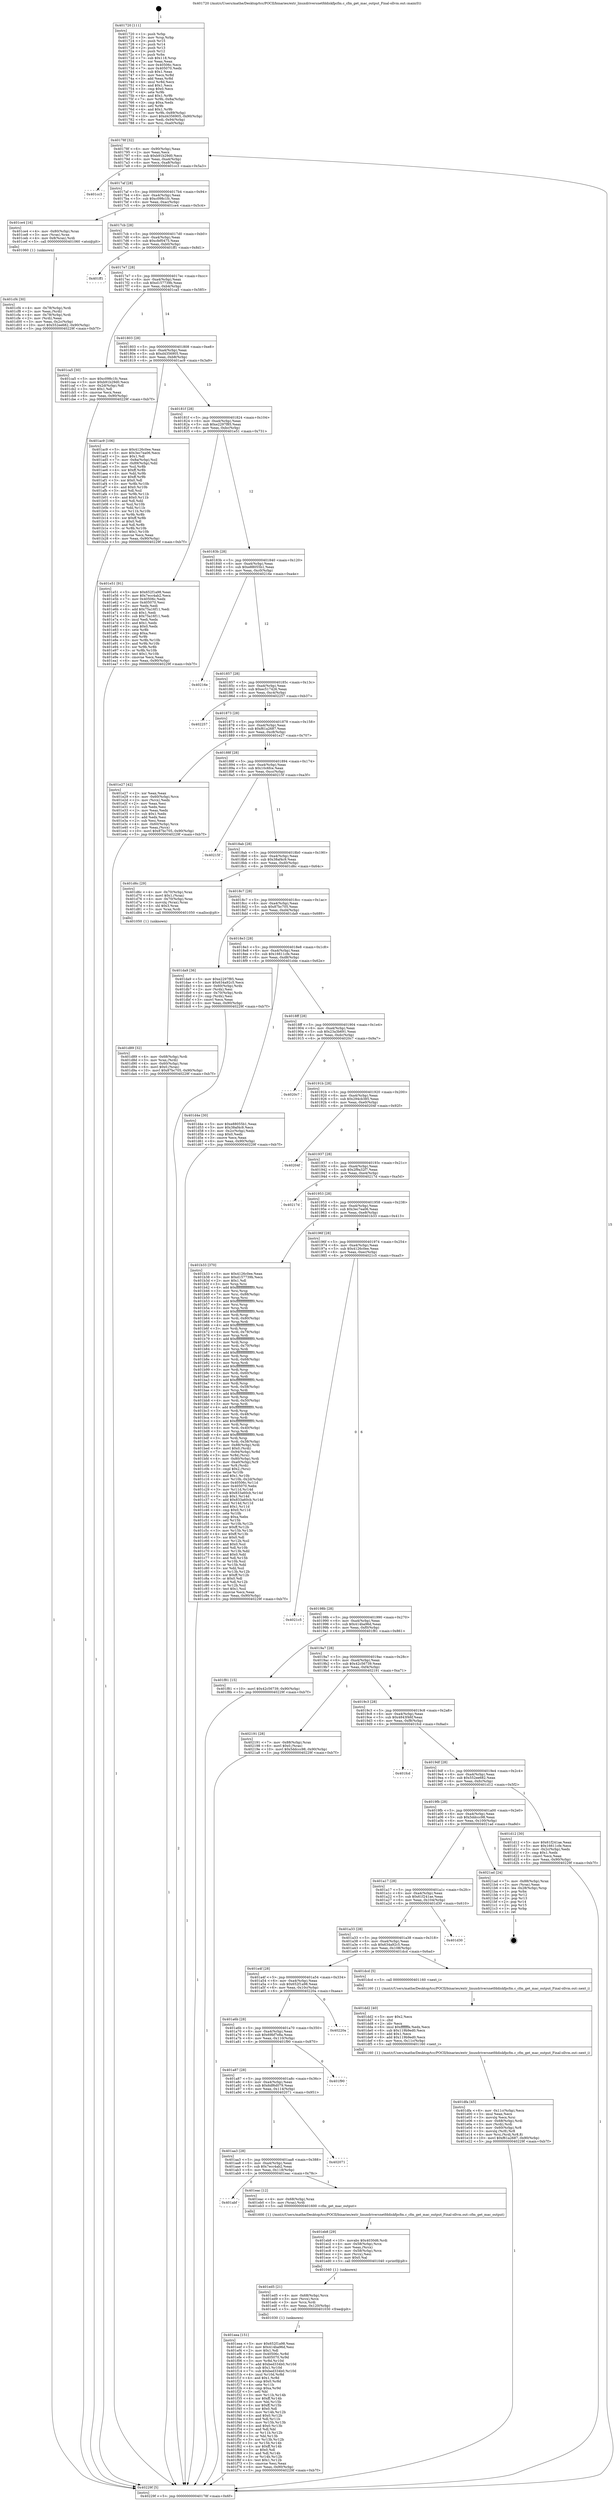 digraph "0x401720" {
  label = "0x401720 (/mnt/c/Users/mathe/Desktop/tcc/POCII/binaries/extr_linuxdriversnetfddiskfpcfm.c_cfm_get_mac_output_Final-ollvm.out::main(0))"
  labelloc = "t"
  node[shape=record]

  Entry [label="",width=0.3,height=0.3,shape=circle,fillcolor=black,style=filled]
  "0x40178f" [label="{
     0x40178f [32]\l
     | [instrs]\l
     &nbsp;&nbsp;0x40178f \<+6\>: mov -0x90(%rbp),%eax\l
     &nbsp;&nbsp;0x401795 \<+2\>: mov %eax,%ecx\l
     &nbsp;&nbsp;0x401797 \<+6\>: sub $0xb91b29d0,%ecx\l
     &nbsp;&nbsp;0x40179d \<+6\>: mov %eax,-0xa4(%rbp)\l
     &nbsp;&nbsp;0x4017a3 \<+6\>: mov %ecx,-0xa8(%rbp)\l
     &nbsp;&nbsp;0x4017a9 \<+6\>: je 0000000000401cc3 \<main+0x5a3\>\l
  }"]
  "0x401cc3" [label="{
     0x401cc3\l
  }", style=dashed]
  "0x4017af" [label="{
     0x4017af [28]\l
     | [instrs]\l
     &nbsp;&nbsp;0x4017af \<+5\>: jmp 00000000004017b4 \<main+0x94\>\l
     &nbsp;&nbsp;0x4017b4 \<+6\>: mov -0xa4(%rbp),%eax\l
     &nbsp;&nbsp;0x4017ba \<+5\>: sub $0xc098c1fc,%eax\l
     &nbsp;&nbsp;0x4017bf \<+6\>: mov %eax,-0xac(%rbp)\l
     &nbsp;&nbsp;0x4017c5 \<+6\>: je 0000000000401ce4 \<main+0x5c4\>\l
  }"]
  Exit [label="",width=0.3,height=0.3,shape=circle,fillcolor=black,style=filled,peripheries=2]
  "0x401ce4" [label="{
     0x401ce4 [16]\l
     | [instrs]\l
     &nbsp;&nbsp;0x401ce4 \<+4\>: mov -0x80(%rbp),%rax\l
     &nbsp;&nbsp;0x401ce8 \<+3\>: mov (%rax),%rax\l
     &nbsp;&nbsp;0x401ceb \<+4\>: mov 0x8(%rax),%rdi\l
     &nbsp;&nbsp;0x401cef \<+5\>: call 0000000000401060 \<atoi@plt\>\l
     | [calls]\l
     &nbsp;&nbsp;0x401060 \{1\} (unknown)\l
  }"]
  "0x4017cb" [label="{
     0x4017cb [28]\l
     | [instrs]\l
     &nbsp;&nbsp;0x4017cb \<+5\>: jmp 00000000004017d0 \<main+0xb0\>\l
     &nbsp;&nbsp;0x4017d0 \<+6\>: mov -0xa4(%rbp),%eax\l
     &nbsp;&nbsp;0x4017d6 \<+5\>: sub $0xcfef0475,%eax\l
     &nbsp;&nbsp;0x4017db \<+6\>: mov %eax,-0xb0(%rbp)\l
     &nbsp;&nbsp;0x4017e1 \<+6\>: je 0000000000401ff1 \<main+0x8d1\>\l
  }"]
  "0x401eea" [label="{
     0x401eea [151]\l
     | [instrs]\l
     &nbsp;&nbsp;0x401eea \<+5\>: mov $0x652f1a98,%eax\l
     &nbsp;&nbsp;0x401eef \<+5\>: mov $0x414ba96d,%esi\l
     &nbsp;&nbsp;0x401ef4 \<+2\>: mov $0x1,%dl\l
     &nbsp;&nbsp;0x401ef6 \<+8\>: mov 0x40506c,%r8d\l
     &nbsp;&nbsp;0x401efe \<+8\>: mov 0x405070,%r9d\l
     &nbsp;&nbsp;0x401f06 \<+3\>: mov %r8d,%r10d\l
     &nbsp;&nbsp;0x401f09 \<+7\>: add $0xbed334b0,%r10d\l
     &nbsp;&nbsp;0x401f10 \<+4\>: sub $0x1,%r10d\l
     &nbsp;&nbsp;0x401f14 \<+7\>: sub $0xbed334b0,%r10d\l
     &nbsp;&nbsp;0x401f1b \<+4\>: imul %r10d,%r8d\l
     &nbsp;&nbsp;0x401f1f \<+4\>: and $0x1,%r8d\l
     &nbsp;&nbsp;0x401f23 \<+4\>: cmp $0x0,%r8d\l
     &nbsp;&nbsp;0x401f27 \<+4\>: sete %r11b\l
     &nbsp;&nbsp;0x401f2b \<+4\>: cmp $0xa,%r9d\l
     &nbsp;&nbsp;0x401f2f \<+3\>: setl %bl\l
     &nbsp;&nbsp;0x401f32 \<+3\>: mov %r11b,%r14b\l
     &nbsp;&nbsp;0x401f35 \<+4\>: xor $0xff,%r14b\l
     &nbsp;&nbsp;0x401f39 \<+3\>: mov %bl,%r15b\l
     &nbsp;&nbsp;0x401f3c \<+4\>: xor $0xff,%r15b\l
     &nbsp;&nbsp;0x401f40 \<+3\>: xor $0x0,%dl\l
     &nbsp;&nbsp;0x401f43 \<+3\>: mov %r14b,%r12b\l
     &nbsp;&nbsp;0x401f46 \<+4\>: and $0x0,%r12b\l
     &nbsp;&nbsp;0x401f4a \<+3\>: and %dl,%r11b\l
     &nbsp;&nbsp;0x401f4d \<+3\>: mov %r15b,%r13b\l
     &nbsp;&nbsp;0x401f50 \<+4\>: and $0x0,%r13b\l
     &nbsp;&nbsp;0x401f54 \<+2\>: and %dl,%bl\l
     &nbsp;&nbsp;0x401f56 \<+3\>: or %r11b,%r12b\l
     &nbsp;&nbsp;0x401f59 \<+3\>: or %bl,%r13b\l
     &nbsp;&nbsp;0x401f5c \<+3\>: xor %r13b,%r12b\l
     &nbsp;&nbsp;0x401f5f \<+3\>: or %r15b,%r14b\l
     &nbsp;&nbsp;0x401f62 \<+4\>: xor $0xff,%r14b\l
     &nbsp;&nbsp;0x401f66 \<+3\>: or $0x0,%dl\l
     &nbsp;&nbsp;0x401f69 \<+3\>: and %dl,%r14b\l
     &nbsp;&nbsp;0x401f6c \<+3\>: or %r14b,%r12b\l
     &nbsp;&nbsp;0x401f6f \<+4\>: test $0x1,%r12b\l
     &nbsp;&nbsp;0x401f73 \<+3\>: cmovne %esi,%eax\l
     &nbsp;&nbsp;0x401f76 \<+6\>: mov %eax,-0x90(%rbp)\l
     &nbsp;&nbsp;0x401f7c \<+5\>: jmp 000000000040229f \<main+0xb7f\>\l
  }"]
  "0x401ff1" [label="{
     0x401ff1\l
  }", style=dashed]
  "0x4017e7" [label="{
     0x4017e7 [28]\l
     | [instrs]\l
     &nbsp;&nbsp;0x4017e7 \<+5\>: jmp 00000000004017ec \<main+0xcc\>\l
     &nbsp;&nbsp;0x4017ec \<+6\>: mov -0xa4(%rbp),%eax\l
     &nbsp;&nbsp;0x4017f2 \<+5\>: sub $0xd157739b,%eax\l
     &nbsp;&nbsp;0x4017f7 \<+6\>: mov %eax,-0xb4(%rbp)\l
     &nbsp;&nbsp;0x4017fd \<+6\>: je 0000000000401ca5 \<main+0x585\>\l
  }"]
  "0x401ed5" [label="{
     0x401ed5 [21]\l
     | [instrs]\l
     &nbsp;&nbsp;0x401ed5 \<+4\>: mov -0x68(%rbp),%rcx\l
     &nbsp;&nbsp;0x401ed9 \<+3\>: mov (%rcx),%rcx\l
     &nbsp;&nbsp;0x401edc \<+3\>: mov %rcx,%rdi\l
     &nbsp;&nbsp;0x401edf \<+6\>: mov %eax,-0x120(%rbp)\l
     &nbsp;&nbsp;0x401ee5 \<+5\>: call 0000000000401030 \<free@plt\>\l
     | [calls]\l
     &nbsp;&nbsp;0x401030 \{1\} (unknown)\l
  }"]
  "0x401ca5" [label="{
     0x401ca5 [30]\l
     | [instrs]\l
     &nbsp;&nbsp;0x401ca5 \<+5\>: mov $0xc098c1fc,%eax\l
     &nbsp;&nbsp;0x401caa \<+5\>: mov $0xb91b29d0,%ecx\l
     &nbsp;&nbsp;0x401caf \<+3\>: mov -0x2d(%rbp),%dl\l
     &nbsp;&nbsp;0x401cb2 \<+3\>: test $0x1,%dl\l
     &nbsp;&nbsp;0x401cb5 \<+3\>: cmovne %ecx,%eax\l
     &nbsp;&nbsp;0x401cb8 \<+6\>: mov %eax,-0x90(%rbp)\l
     &nbsp;&nbsp;0x401cbe \<+5\>: jmp 000000000040229f \<main+0xb7f\>\l
  }"]
  "0x401803" [label="{
     0x401803 [28]\l
     | [instrs]\l
     &nbsp;&nbsp;0x401803 \<+5\>: jmp 0000000000401808 \<main+0xe8\>\l
     &nbsp;&nbsp;0x401808 \<+6\>: mov -0xa4(%rbp),%eax\l
     &nbsp;&nbsp;0x40180e \<+5\>: sub $0xd4356905,%eax\l
     &nbsp;&nbsp;0x401813 \<+6\>: mov %eax,-0xb8(%rbp)\l
     &nbsp;&nbsp;0x401819 \<+6\>: je 0000000000401ac9 \<main+0x3a9\>\l
  }"]
  "0x401eb8" [label="{
     0x401eb8 [29]\l
     | [instrs]\l
     &nbsp;&nbsp;0x401eb8 \<+10\>: movabs $0x4030d6,%rdi\l
     &nbsp;&nbsp;0x401ec2 \<+4\>: mov -0x58(%rbp),%rcx\l
     &nbsp;&nbsp;0x401ec6 \<+2\>: mov %eax,(%rcx)\l
     &nbsp;&nbsp;0x401ec8 \<+4\>: mov -0x58(%rbp),%rcx\l
     &nbsp;&nbsp;0x401ecc \<+2\>: mov (%rcx),%esi\l
     &nbsp;&nbsp;0x401ece \<+2\>: mov $0x0,%al\l
     &nbsp;&nbsp;0x401ed0 \<+5\>: call 0000000000401040 \<printf@plt\>\l
     | [calls]\l
     &nbsp;&nbsp;0x401040 \{1\} (unknown)\l
  }"]
  "0x401ac9" [label="{
     0x401ac9 [106]\l
     | [instrs]\l
     &nbsp;&nbsp;0x401ac9 \<+5\>: mov $0x4126c0ee,%eax\l
     &nbsp;&nbsp;0x401ace \<+5\>: mov $0x3ec7ea06,%ecx\l
     &nbsp;&nbsp;0x401ad3 \<+2\>: mov $0x1,%dl\l
     &nbsp;&nbsp;0x401ad5 \<+7\>: mov -0x8a(%rbp),%sil\l
     &nbsp;&nbsp;0x401adc \<+7\>: mov -0x89(%rbp),%dil\l
     &nbsp;&nbsp;0x401ae3 \<+3\>: mov %sil,%r8b\l
     &nbsp;&nbsp;0x401ae6 \<+4\>: xor $0xff,%r8b\l
     &nbsp;&nbsp;0x401aea \<+3\>: mov %dil,%r9b\l
     &nbsp;&nbsp;0x401aed \<+4\>: xor $0xff,%r9b\l
     &nbsp;&nbsp;0x401af1 \<+3\>: xor $0x0,%dl\l
     &nbsp;&nbsp;0x401af4 \<+3\>: mov %r8b,%r10b\l
     &nbsp;&nbsp;0x401af7 \<+4\>: and $0x0,%r10b\l
     &nbsp;&nbsp;0x401afb \<+3\>: and %dl,%sil\l
     &nbsp;&nbsp;0x401afe \<+3\>: mov %r9b,%r11b\l
     &nbsp;&nbsp;0x401b01 \<+4\>: and $0x0,%r11b\l
     &nbsp;&nbsp;0x401b05 \<+3\>: and %dl,%dil\l
     &nbsp;&nbsp;0x401b08 \<+3\>: or %sil,%r10b\l
     &nbsp;&nbsp;0x401b0b \<+3\>: or %dil,%r11b\l
     &nbsp;&nbsp;0x401b0e \<+3\>: xor %r11b,%r10b\l
     &nbsp;&nbsp;0x401b11 \<+3\>: or %r9b,%r8b\l
     &nbsp;&nbsp;0x401b14 \<+4\>: xor $0xff,%r8b\l
     &nbsp;&nbsp;0x401b18 \<+3\>: or $0x0,%dl\l
     &nbsp;&nbsp;0x401b1b \<+3\>: and %dl,%r8b\l
     &nbsp;&nbsp;0x401b1e \<+3\>: or %r8b,%r10b\l
     &nbsp;&nbsp;0x401b21 \<+4\>: test $0x1,%r10b\l
     &nbsp;&nbsp;0x401b25 \<+3\>: cmovne %ecx,%eax\l
     &nbsp;&nbsp;0x401b28 \<+6\>: mov %eax,-0x90(%rbp)\l
     &nbsp;&nbsp;0x401b2e \<+5\>: jmp 000000000040229f \<main+0xb7f\>\l
  }"]
  "0x40181f" [label="{
     0x40181f [28]\l
     | [instrs]\l
     &nbsp;&nbsp;0x40181f \<+5\>: jmp 0000000000401824 \<main+0x104\>\l
     &nbsp;&nbsp;0x401824 \<+6\>: mov -0xa4(%rbp),%eax\l
     &nbsp;&nbsp;0x40182a \<+5\>: sub $0xe2297f85,%eax\l
     &nbsp;&nbsp;0x40182f \<+6\>: mov %eax,-0xbc(%rbp)\l
     &nbsp;&nbsp;0x401835 \<+6\>: je 0000000000401e51 \<main+0x731\>\l
  }"]
  "0x40229f" [label="{
     0x40229f [5]\l
     | [instrs]\l
     &nbsp;&nbsp;0x40229f \<+5\>: jmp 000000000040178f \<main+0x6f\>\l
  }"]
  "0x401720" [label="{
     0x401720 [111]\l
     | [instrs]\l
     &nbsp;&nbsp;0x401720 \<+1\>: push %rbp\l
     &nbsp;&nbsp;0x401721 \<+3\>: mov %rsp,%rbp\l
     &nbsp;&nbsp;0x401724 \<+2\>: push %r15\l
     &nbsp;&nbsp;0x401726 \<+2\>: push %r14\l
     &nbsp;&nbsp;0x401728 \<+2\>: push %r13\l
     &nbsp;&nbsp;0x40172a \<+2\>: push %r12\l
     &nbsp;&nbsp;0x40172c \<+1\>: push %rbx\l
     &nbsp;&nbsp;0x40172d \<+7\>: sub $0x118,%rsp\l
     &nbsp;&nbsp;0x401734 \<+2\>: xor %eax,%eax\l
     &nbsp;&nbsp;0x401736 \<+7\>: mov 0x40506c,%ecx\l
     &nbsp;&nbsp;0x40173d \<+7\>: mov 0x405070,%edx\l
     &nbsp;&nbsp;0x401744 \<+3\>: sub $0x1,%eax\l
     &nbsp;&nbsp;0x401747 \<+3\>: mov %ecx,%r8d\l
     &nbsp;&nbsp;0x40174a \<+3\>: add %eax,%r8d\l
     &nbsp;&nbsp;0x40174d \<+4\>: imul %r8d,%ecx\l
     &nbsp;&nbsp;0x401751 \<+3\>: and $0x1,%ecx\l
     &nbsp;&nbsp;0x401754 \<+3\>: cmp $0x0,%ecx\l
     &nbsp;&nbsp;0x401757 \<+4\>: sete %r9b\l
     &nbsp;&nbsp;0x40175b \<+4\>: and $0x1,%r9b\l
     &nbsp;&nbsp;0x40175f \<+7\>: mov %r9b,-0x8a(%rbp)\l
     &nbsp;&nbsp;0x401766 \<+3\>: cmp $0xa,%edx\l
     &nbsp;&nbsp;0x401769 \<+4\>: setl %r9b\l
     &nbsp;&nbsp;0x40176d \<+4\>: and $0x1,%r9b\l
     &nbsp;&nbsp;0x401771 \<+7\>: mov %r9b,-0x89(%rbp)\l
     &nbsp;&nbsp;0x401778 \<+10\>: movl $0xd4356905,-0x90(%rbp)\l
     &nbsp;&nbsp;0x401782 \<+6\>: mov %edi,-0x94(%rbp)\l
     &nbsp;&nbsp;0x401788 \<+7\>: mov %rsi,-0xa0(%rbp)\l
  }"]
  "0x401abf" [label="{
     0x401abf\l
  }", style=dashed]
  "0x401e51" [label="{
     0x401e51 [91]\l
     | [instrs]\l
     &nbsp;&nbsp;0x401e51 \<+5\>: mov $0x652f1a98,%eax\l
     &nbsp;&nbsp;0x401e56 \<+5\>: mov $0x7ecc4ab2,%ecx\l
     &nbsp;&nbsp;0x401e5b \<+7\>: mov 0x40506c,%edx\l
     &nbsp;&nbsp;0x401e62 \<+7\>: mov 0x405070,%esi\l
     &nbsp;&nbsp;0x401e69 \<+2\>: mov %edx,%edi\l
     &nbsp;&nbsp;0x401e6b \<+6\>: add $0x75a16f11,%edi\l
     &nbsp;&nbsp;0x401e71 \<+3\>: sub $0x1,%edi\l
     &nbsp;&nbsp;0x401e74 \<+6\>: sub $0x75a16f11,%edi\l
     &nbsp;&nbsp;0x401e7a \<+3\>: imul %edi,%edx\l
     &nbsp;&nbsp;0x401e7d \<+3\>: and $0x1,%edx\l
     &nbsp;&nbsp;0x401e80 \<+3\>: cmp $0x0,%edx\l
     &nbsp;&nbsp;0x401e83 \<+4\>: sete %r8b\l
     &nbsp;&nbsp;0x401e87 \<+3\>: cmp $0xa,%esi\l
     &nbsp;&nbsp;0x401e8a \<+4\>: setl %r9b\l
     &nbsp;&nbsp;0x401e8e \<+3\>: mov %r8b,%r10b\l
     &nbsp;&nbsp;0x401e91 \<+3\>: and %r9b,%r10b\l
     &nbsp;&nbsp;0x401e94 \<+3\>: xor %r9b,%r8b\l
     &nbsp;&nbsp;0x401e97 \<+3\>: or %r8b,%r10b\l
     &nbsp;&nbsp;0x401e9a \<+4\>: test $0x1,%r10b\l
     &nbsp;&nbsp;0x401e9e \<+3\>: cmovne %ecx,%eax\l
     &nbsp;&nbsp;0x401ea1 \<+6\>: mov %eax,-0x90(%rbp)\l
     &nbsp;&nbsp;0x401ea7 \<+5\>: jmp 000000000040229f \<main+0xb7f\>\l
  }"]
  "0x40183b" [label="{
     0x40183b [28]\l
     | [instrs]\l
     &nbsp;&nbsp;0x40183b \<+5\>: jmp 0000000000401840 \<main+0x120\>\l
     &nbsp;&nbsp;0x401840 \<+6\>: mov -0xa4(%rbp),%eax\l
     &nbsp;&nbsp;0x401846 \<+5\>: sub $0xe88055b1,%eax\l
     &nbsp;&nbsp;0x40184b \<+6\>: mov %eax,-0xc0(%rbp)\l
     &nbsp;&nbsp;0x401851 \<+6\>: je 000000000040216e \<main+0xa4e\>\l
  }"]
  "0x401eac" [label="{
     0x401eac [12]\l
     | [instrs]\l
     &nbsp;&nbsp;0x401eac \<+4\>: mov -0x68(%rbp),%rax\l
     &nbsp;&nbsp;0x401eb0 \<+3\>: mov (%rax),%rdi\l
     &nbsp;&nbsp;0x401eb3 \<+5\>: call 0000000000401600 \<cfm_get_mac_output\>\l
     | [calls]\l
     &nbsp;&nbsp;0x401600 \{1\} (/mnt/c/Users/mathe/Desktop/tcc/POCII/binaries/extr_linuxdriversnetfddiskfpcfm.c_cfm_get_mac_output_Final-ollvm.out::cfm_get_mac_output)\l
  }"]
  "0x40216e" [label="{
     0x40216e\l
  }", style=dashed]
  "0x401857" [label="{
     0x401857 [28]\l
     | [instrs]\l
     &nbsp;&nbsp;0x401857 \<+5\>: jmp 000000000040185c \<main+0x13c\>\l
     &nbsp;&nbsp;0x40185c \<+6\>: mov -0xa4(%rbp),%eax\l
     &nbsp;&nbsp;0x401862 \<+5\>: sub $0xec517426,%eax\l
     &nbsp;&nbsp;0x401867 \<+6\>: mov %eax,-0xc4(%rbp)\l
     &nbsp;&nbsp;0x40186d \<+6\>: je 0000000000402257 \<main+0xb37\>\l
  }"]
  "0x401aa3" [label="{
     0x401aa3 [28]\l
     | [instrs]\l
     &nbsp;&nbsp;0x401aa3 \<+5\>: jmp 0000000000401aa8 \<main+0x388\>\l
     &nbsp;&nbsp;0x401aa8 \<+6\>: mov -0xa4(%rbp),%eax\l
     &nbsp;&nbsp;0x401aae \<+5\>: sub $0x7ecc4ab2,%eax\l
     &nbsp;&nbsp;0x401ab3 \<+6\>: mov %eax,-0x118(%rbp)\l
     &nbsp;&nbsp;0x401ab9 \<+6\>: je 0000000000401eac \<main+0x78c\>\l
  }"]
  "0x402257" [label="{
     0x402257\l
  }", style=dashed]
  "0x401873" [label="{
     0x401873 [28]\l
     | [instrs]\l
     &nbsp;&nbsp;0x401873 \<+5\>: jmp 0000000000401878 \<main+0x158\>\l
     &nbsp;&nbsp;0x401878 \<+6\>: mov -0xa4(%rbp),%eax\l
     &nbsp;&nbsp;0x40187e \<+5\>: sub $0xf61a2687,%eax\l
     &nbsp;&nbsp;0x401883 \<+6\>: mov %eax,-0xc8(%rbp)\l
     &nbsp;&nbsp;0x401889 \<+6\>: je 0000000000401e27 \<main+0x707\>\l
  }"]
  "0x402071" [label="{
     0x402071\l
  }", style=dashed]
  "0x401e27" [label="{
     0x401e27 [42]\l
     | [instrs]\l
     &nbsp;&nbsp;0x401e27 \<+2\>: xor %eax,%eax\l
     &nbsp;&nbsp;0x401e29 \<+4\>: mov -0x60(%rbp),%rcx\l
     &nbsp;&nbsp;0x401e2d \<+2\>: mov (%rcx),%edx\l
     &nbsp;&nbsp;0x401e2f \<+2\>: mov %eax,%esi\l
     &nbsp;&nbsp;0x401e31 \<+2\>: sub %edx,%esi\l
     &nbsp;&nbsp;0x401e33 \<+2\>: mov %eax,%edx\l
     &nbsp;&nbsp;0x401e35 \<+3\>: sub $0x1,%edx\l
     &nbsp;&nbsp;0x401e38 \<+2\>: add %edx,%esi\l
     &nbsp;&nbsp;0x401e3a \<+2\>: sub %esi,%eax\l
     &nbsp;&nbsp;0x401e3c \<+4\>: mov -0x60(%rbp),%rcx\l
     &nbsp;&nbsp;0x401e40 \<+2\>: mov %eax,(%rcx)\l
     &nbsp;&nbsp;0x401e42 \<+10\>: movl $0x87bc705,-0x90(%rbp)\l
     &nbsp;&nbsp;0x401e4c \<+5\>: jmp 000000000040229f \<main+0xb7f\>\l
  }"]
  "0x40188f" [label="{
     0x40188f [28]\l
     | [instrs]\l
     &nbsp;&nbsp;0x40188f \<+5\>: jmp 0000000000401894 \<main+0x174\>\l
     &nbsp;&nbsp;0x401894 \<+6\>: mov -0xa4(%rbp),%eax\l
     &nbsp;&nbsp;0x40189a \<+5\>: sub $0x10c6fce,%eax\l
     &nbsp;&nbsp;0x40189f \<+6\>: mov %eax,-0xcc(%rbp)\l
     &nbsp;&nbsp;0x4018a5 \<+6\>: je 000000000040215f \<main+0xa3f\>\l
  }"]
  "0x401a87" [label="{
     0x401a87 [28]\l
     | [instrs]\l
     &nbsp;&nbsp;0x401a87 \<+5\>: jmp 0000000000401a8c \<main+0x36c\>\l
     &nbsp;&nbsp;0x401a8c \<+6\>: mov -0xa4(%rbp),%eax\l
     &nbsp;&nbsp;0x401a92 \<+5\>: sub $0x6df6d079,%eax\l
     &nbsp;&nbsp;0x401a97 \<+6\>: mov %eax,-0x114(%rbp)\l
     &nbsp;&nbsp;0x401a9d \<+6\>: je 0000000000402071 \<main+0x951\>\l
  }"]
  "0x40215f" [label="{
     0x40215f\l
  }", style=dashed]
  "0x4018ab" [label="{
     0x4018ab [28]\l
     | [instrs]\l
     &nbsp;&nbsp;0x4018ab \<+5\>: jmp 00000000004018b0 \<main+0x190\>\l
     &nbsp;&nbsp;0x4018b0 \<+6\>: mov -0xa4(%rbp),%eax\l
     &nbsp;&nbsp;0x4018b6 \<+5\>: sub $0x38af4c9,%eax\l
     &nbsp;&nbsp;0x4018bb \<+6\>: mov %eax,-0xd0(%rbp)\l
     &nbsp;&nbsp;0x4018c1 \<+6\>: je 0000000000401d6c \<main+0x64c\>\l
  }"]
  "0x401f90" [label="{
     0x401f90\l
  }", style=dashed]
  "0x401d6c" [label="{
     0x401d6c [29]\l
     | [instrs]\l
     &nbsp;&nbsp;0x401d6c \<+4\>: mov -0x70(%rbp),%rax\l
     &nbsp;&nbsp;0x401d70 \<+6\>: movl $0x1,(%rax)\l
     &nbsp;&nbsp;0x401d76 \<+4\>: mov -0x70(%rbp),%rax\l
     &nbsp;&nbsp;0x401d7a \<+3\>: movslq (%rax),%rax\l
     &nbsp;&nbsp;0x401d7d \<+4\>: shl $0x3,%rax\l
     &nbsp;&nbsp;0x401d81 \<+3\>: mov %rax,%rdi\l
     &nbsp;&nbsp;0x401d84 \<+5\>: call 0000000000401050 \<malloc@plt\>\l
     | [calls]\l
     &nbsp;&nbsp;0x401050 \{1\} (unknown)\l
  }"]
  "0x4018c7" [label="{
     0x4018c7 [28]\l
     | [instrs]\l
     &nbsp;&nbsp;0x4018c7 \<+5\>: jmp 00000000004018cc \<main+0x1ac\>\l
     &nbsp;&nbsp;0x4018cc \<+6\>: mov -0xa4(%rbp),%eax\l
     &nbsp;&nbsp;0x4018d2 \<+5\>: sub $0x87bc705,%eax\l
     &nbsp;&nbsp;0x4018d7 \<+6\>: mov %eax,-0xd4(%rbp)\l
     &nbsp;&nbsp;0x4018dd \<+6\>: je 0000000000401da9 \<main+0x689\>\l
  }"]
  "0x401a6b" [label="{
     0x401a6b [28]\l
     | [instrs]\l
     &nbsp;&nbsp;0x401a6b \<+5\>: jmp 0000000000401a70 \<main+0x350\>\l
     &nbsp;&nbsp;0x401a70 \<+6\>: mov -0xa4(%rbp),%eax\l
     &nbsp;&nbsp;0x401a76 \<+5\>: sub $0x69bf7e8a,%eax\l
     &nbsp;&nbsp;0x401a7b \<+6\>: mov %eax,-0x110(%rbp)\l
     &nbsp;&nbsp;0x401a81 \<+6\>: je 0000000000401f90 \<main+0x870\>\l
  }"]
  "0x401da9" [label="{
     0x401da9 [36]\l
     | [instrs]\l
     &nbsp;&nbsp;0x401da9 \<+5\>: mov $0xe2297f85,%eax\l
     &nbsp;&nbsp;0x401dae \<+5\>: mov $0x634a92c5,%ecx\l
     &nbsp;&nbsp;0x401db3 \<+4\>: mov -0x60(%rbp),%rdx\l
     &nbsp;&nbsp;0x401db7 \<+2\>: mov (%rdx),%esi\l
     &nbsp;&nbsp;0x401db9 \<+4\>: mov -0x70(%rbp),%rdx\l
     &nbsp;&nbsp;0x401dbd \<+2\>: cmp (%rdx),%esi\l
     &nbsp;&nbsp;0x401dbf \<+3\>: cmovl %ecx,%eax\l
     &nbsp;&nbsp;0x401dc2 \<+6\>: mov %eax,-0x90(%rbp)\l
     &nbsp;&nbsp;0x401dc8 \<+5\>: jmp 000000000040229f \<main+0xb7f\>\l
  }"]
  "0x4018e3" [label="{
     0x4018e3 [28]\l
     | [instrs]\l
     &nbsp;&nbsp;0x4018e3 \<+5\>: jmp 00000000004018e8 \<main+0x1c8\>\l
     &nbsp;&nbsp;0x4018e8 \<+6\>: mov -0xa4(%rbp),%eax\l
     &nbsp;&nbsp;0x4018ee \<+5\>: sub $0x16611cfe,%eax\l
     &nbsp;&nbsp;0x4018f3 \<+6\>: mov %eax,-0xd8(%rbp)\l
     &nbsp;&nbsp;0x4018f9 \<+6\>: je 0000000000401d4e \<main+0x62e\>\l
  }"]
  "0x40220a" [label="{
     0x40220a\l
  }", style=dashed]
  "0x401d4e" [label="{
     0x401d4e [30]\l
     | [instrs]\l
     &nbsp;&nbsp;0x401d4e \<+5\>: mov $0xe88055b1,%eax\l
     &nbsp;&nbsp;0x401d53 \<+5\>: mov $0x38af4c9,%ecx\l
     &nbsp;&nbsp;0x401d58 \<+3\>: mov -0x2c(%rbp),%edx\l
     &nbsp;&nbsp;0x401d5b \<+3\>: cmp $0x0,%edx\l
     &nbsp;&nbsp;0x401d5e \<+3\>: cmove %ecx,%eax\l
     &nbsp;&nbsp;0x401d61 \<+6\>: mov %eax,-0x90(%rbp)\l
     &nbsp;&nbsp;0x401d67 \<+5\>: jmp 000000000040229f \<main+0xb7f\>\l
  }"]
  "0x4018ff" [label="{
     0x4018ff [28]\l
     | [instrs]\l
     &nbsp;&nbsp;0x4018ff \<+5\>: jmp 0000000000401904 \<main+0x1e4\>\l
     &nbsp;&nbsp;0x401904 \<+6\>: mov -0xa4(%rbp),%eax\l
     &nbsp;&nbsp;0x40190a \<+5\>: sub $0x23a3b691,%eax\l
     &nbsp;&nbsp;0x40190f \<+6\>: mov %eax,-0xdc(%rbp)\l
     &nbsp;&nbsp;0x401915 \<+6\>: je 00000000004020c7 \<main+0x9a7\>\l
  }"]
  "0x401dfa" [label="{
     0x401dfa [45]\l
     | [instrs]\l
     &nbsp;&nbsp;0x401dfa \<+6\>: mov -0x11c(%rbp),%ecx\l
     &nbsp;&nbsp;0x401e00 \<+3\>: imul %eax,%ecx\l
     &nbsp;&nbsp;0x401e03 \<+3\>: movslq %ecx,%rsi\l
     &nbsp;&nbsp;0x401e06 \<+4\>: mov -0x68(%rbp),%rdi\l
     &nbsp;&nbsp;0x401e0a \<+3\>: mov (%rdi),%rdi\l
     &nbsp;&nbsp;0x401e0d \<+4\>: mov -0x60(%rbp),%r8\l
     &nbsp;&nbsp;0x401e11 \<+3\>: movslq (%r8),%r8\l
     &nbsp;&nbsp;0x401e14 \<+4\>: mov %rsi,(%rdi,%r8,8)\l
     &nbsp;&nbsp;0x401e18 \<+10\>: movl $0xf61a2687,-0x90(%rbp)\l
     &nbsp;&nbsp;0x401e22 \<+5\>: jmp 000000000040229f \<main+0xb7f\>\l
  }"]
  "0x4020c7" [label="{
     0x4020c7\l
  }", style=dashed]
  "0x40191b" [label="{
     0x40191b [28]\l
     | [instrs]\l
     &nbsp;&nbsp;0x40191b \<+5\>: jmp 0000000000401920 \<main+0x200\>\l
     &nbsp;&nbsp;0x401920 \<+6\>: mov -0xa4(%rbp),%eax\l
     &nbsp;&nbsp;0x401926 \<+5\>: sub $0x294cb385,%eax\l
     &nbsp;&nbsp;0x40192b \<+6\>: mov %eax,-0xe0(%rbp)\l
     &nbsp;&nbsp;0x401931 \<+6\>: je 000000000040204f \<main+0x92f\>\l
  }"]
  "0x401dd2" [label="{
     0x401dd2 [40]\l
     | [instrs]\l
     &nbsp;&nbsp;0x401dd2 \<+5\>: mov $0x2,%ecx\l
     &nbsp;&nbsp;0x401dd7 \<+1\>: cltd\l
     &nbsp;&nbsp;0x401dd8 \<+2\>: idiv %ecx\l
     &nbsp;&nbsp;0x401dda \<+6\>: imul $0xfffffffe,%edx,%ecx\l
     &nbsp;&nbsp;0x401de0 \<+6\>: sub $0x119b9ed0,%ecx\l
     &nbsp;&nbsp;0x401de6 \<+3\>: add $0x1,%ecx\l
     &nbsp;&nbsp;0x401de9 \<+6\>: add $0x119b9ed0,%ecx\l
     &nbsp;&nbsp;0x401def \<+6\>: mov %ecx,-0x11c(%rbp)\l
     &nbsp;&nbsp;0x401df5 \<+5\>: call 0000000000401160 \<next_i\>\l
     | [calls]\l
     &nbsp;&nbsp;0x401160 \{1\} (/mnt/c/Users/mathe/Desktop/tcc/POCII/binaries/extr_linuxdriversnetfddiskfpcfm.c_cfm_get_mac_output_Final-ollvm.out::next_i)\l
  }"]
  "0x40204f" [label="{
     0x40204f\l
  }", style=dashed]
  "0x401937" [label="{
     0x401937 [28]\l
     | [instrs]\l
     &nbsp;&nbsp;0x401937 \<+5\>: jmp 000000000040193c \<main+0x21c\>\l
     &nbsp;&nbsp;0x40193c \<+6\>: mov -0xa4(%rbp),%eax\l
     &nbsp;&nbsp;0x401942 \<+5\>: sub $0x2f9a32f7,%eax\l
     &nbsp;&nbsp;0x401947 \<+6\>: mov %eax,-0xe4(%rbp)\l
     &nbsp;&nbsp;0x40194d \<+6\>: je 000000000040217d \<main+0xa5d\>\l
  }"]
  "0x401a4f" [label="{
     0x401a4f [28]\l
     | [instrs]\l
     &nbsp;&nbsp;0x401a4f \<+5\>: jmp 0000000000401a54 \<main+0x334\>\l
     &nbsp;&nbsp;0x401a54 \<+6\>: mov -0xa4(%rbp),%eax\l
     &nbsp;&nbsp;0x401a5a \<+5\>: sub $0x652f1a98,%eax\l
     &nbsp;&nbsp;0x401a5f \<+6\>: mov %eax,-0x10c(%rbp)\l
     &nbsp;&nbsp;0x401a65 \<+6\>: je 000000000040220a \<main+0xaea\>\l
  }"]
  "0x40217d" [label="{
     0x40217d\l
  }", style=dashed]
  "0x401953" [label="{
     0x401953 [28]\l
     | [instrs]\l
     &nbsp;&nbsp;0x401953 \<+5\>: jmp 0000000000401958 \<main+0x238\>\l
     &nbsp;&nbsp;0x401958 \<+6\>: mov -0xa4(%rbp),%eax\l
     &nbsp;&nbsp;0x40195e \<+5\>: sub $0x3ec7ea06,%eax\l
     &nbsp;&nbsp;0x401963 \<+6\>: mov %eax,-0xe8(%rbp)\l
     &nbsp;&nbsp;0x401969 \<+6\>: je 0000000000401b33 \<main+0x413\>\l
  }"]
  "0x401dcd" [label="{
     0x401dcd [5]\l
     | [instrs]\l
     &nbsp;&nbsp;0x401dcd \<+5\>: call 0000000000401160 \<next_i\>\l
     | [calls]\l
     &nbsp;&nbsp;0x401160 \{1\} (/mnt/c/Users/mathe/Desktop/tcc/POCII/binaries/extr_linuxdriversnetfddiskfpcfm.c_cfm_get_mac_output_Final-ollvm.out::next_i)\l
  }"]
  "0x401b33" [label="{
     0x401b33 [370]\l
     | [instrs]\l
     &nbsp;&nbsp;0x401b33 \<+5\>: mov $0x4126c0ee,%eax\l
     &nbsp;&nbsp;0x401b38 \<+5\>: mov $0xd157739b,%ecx\l
     &nbsp;&nbsp;0x401b3d \<+2\>: mov $0x1,%dl\l
     &nbsp;&nbsp;0x401b3f \<+3\>: mov %rsp,%rsi\l
     &nbsp;&nbsp;0x401b42 \<+4\>: add $0xfffffffffffffff0,%rsi\l
     &nbsp;&nbsp;0x401b46 \<+3\>: mov %rsi,%rsp\l
     &nbsp;&nbsp;0x401b49 \<+7\>: mov %rsi,-0x88(%rbp)\l
     &nbsp;&nbsp;0x401b50 \<+3\>: mov %rsp,%rsi\l
     &nbsp;&nbsp;0x401b53 \<+4\>: add $0xfffffffffffffff0,%rsi\l
     &nbsp;&nbsp;0x401b57 \<+3\>: mov %rsi,%rsp\l
     &nbsp;&nbsp;0x401b5a \<+3\>: mov %rsp,%rdi\l
     &nbsp;&nbsp;0x401b5d \<+4\>: add $0xfffffffffffffff0,%rdi\l
     &nbsp;&nbsp;0x401b61 \<+3\>: mov %rdi,%rsp\l
     &nbsp;&nbsp;0x401b64 \<+4\>: mov %rdi,-0x80(%rbp)\l
     &nbsp;&nbsp;0x401b68 \<+3\>: mov %rsp,%rdi\l
     &nbsp;&nbsp;0x401b6b \<+4\>: add $0xfffffffffffffff0,%rdi\l
     &nbsp;&nbsp;0x401b6f \<+3\>: mov %rdi,%rsp\l
     &nbsp;&nbsp;0x401b72 \<+4\>: mov %rdi,-0x78(%rbp)\l
     &nbsp;&nbsp;0x401b76 \<+3\>: mov %rsp,%rdi\l
     &nbsp;&nbsp;0x401b79 \<+4\>: add $0xfffffffffffffff0,%rdi\l
     &nbsp;&nbsp;0x401b7d \<+3\>: mov %rdi,%rsp\l
     &nbsp;&nbsp;0x401b80 \<+4\>: mov %rdi,-0x70(%rbp)\l
     &nbsp;&nbsp;0x401b84 \<+3\>: mov %rsp,%rdi\l
     &nbsp;&nbsp;0x401b87 \<+4\>: add $0xfffffffffffffff0,%rdi\l
     &nbsp;&nbsp;0x401b8b \<+3\>: mov %rdi,%rsp\l
     &nbsp;&nbsp;0x401b8e \<+4\>: mov %rdi,-0x68(%rbp)\l
     &nbsp;&nbsp;0x401b92 \<+3\>: mov %rsp,%rdi\l
     &nbsp;&nbsp;0x401b95 \<+4\>: add $0xfffffffffffffff0,%rdi\l
     &nbsp;&nbsp;0x401b99 \<+3\>: mov %rdi,%rsp\l
     &nbsp;&nbsp;0x401b9c \<+4\>: mov %rdi,-0x60(%rbp)\l
     &nbsp;&nbsp;0x401ba0 \<+3\>: mov %rsp,%rdi\l
     &nbsp;&nbsp;0x401ba3 \<+4\>: add $0xfffffffffffffff0,%rdi\l
     &nbsp;&nbsp;0x401ba7 \<+3\>: mov %rdi,%rsp\l
     &nbsp;&nbsp;0x401baa \<+4\>: mov %rdi,-0x58(%rbp)\l
     &nbsp;&nbsp;0x401bae \<+3\>: mov %rsp,%rdi\l
     &nbsp;&nbsp;0x401bb1 \<+4\>: add $0xfffffffffffffff0,%rdi\l
     &nbsp;&nbsp;0x401bb5 \<+3\>: mov %rdi,%rsp\l
     &nbsp;&nbsp;0x401bb8 \<+4\>: mov %rdi,-0x50(%rbp)\l
     &nbsp;&nbsp;0x401bbc \<+3\>: mov %rsp,%rdi\l
     &nbsp;&nbsp;0x401bbf \<+4\>: add $0xfffffffffffffff0,%rdi\l
     &nbsp;&nbsp;0x401bc3 \<+3\>: mov %rdi,%rsp\l
     &nbsp;&nbsp;0x401bc6 \<+4\>: mov %rdi,-0x48(%rbp)\l
     &nbsp;&nbsp;0x401bca \<+3\>: mov %rsp,%rdi\l
     &nbsp;&nbsp;0x401bcd \<+4\>: add $0xfffffffffffffff0,%rdi\l
     &nbsp;&nbsp;0x401bd1 \<+3\>: mov %rdi,%rsp\l
     &nbsp;&nbsp;0x401bd4 \<+4\>: mov %rdi,-0x40(%rbp)\l
     &nbsp;&nbsp;0x401bd8 \<+3\>: mov %rsp,%rdi\l
     &nbsp;&nbsp;0x401bdb \<+4\>: add $0xfffffffffffffff0,%rdi\l
     &nbsp;&nbsp;0x401bdf \<+3\>: mov %rdi,%rsp\l
     &nbsp;&nbsp;0x401be2 \<+4\>: mov %rdi,-0x38(%rbp)\l
     &nbsp;&nbsp;0x401be6 \<+7\>: mov -0x88(%rbp),%rdi\l
     &nbsp;&nbsp;0x401bed \<+6\>: movl $0x0,(%rdi)\l
     &nbsp;&nbsp;0x401bf3 \<+7\>: mov -0x94(%rbp),%r8d\l
     &nbsp;&nbsp;0x401bfa \<+3\>: mov %r8d,(%rsi)\l
     &nbsp;&nbsp;0x401bfd \<+4\>: mov -0x80(%rbp),%rdi\l
     &nbsp;&nbsp;0x401c01 \<+7\>: mov -0xa0(%rbp),%r9\l
     &nbsp;&nbsp;0x401c08 \<+3\>: mov %r9,(%rdi)\l
     &nbsp;&nbsp;0x401c0b \<+3\>: cmpl $0x2,(%rsi)\l
     &nbsp;&nbsp;0x401c0e \<+4\>: setne %r10b\l
     &nbsp;&nbsp;0x401c12 \<+4\>: and $0x1,%r10b\l
     &nbsp;&nbsp;0x401c16 \<+4\>: mov %r10b,-0x2d(%rbp)\l
     &nbsp;&nbsp;0x401c1a \<+8\>: mov 0x40506c,%r11d\l
     &nbsp;&nbsp;0x401c22 \<+7\>: mov 0x405070,%ebx\l
     &nbsp;&nbsp;0x401c29 \<+3\>: mov %r11d,%r14d\l
     &nbsp;&nbsp;0x401c2c \<+7\>: sub $0x833a60cb,%r14d\l
     &nbsp;&nbsp;0x401c33 \<+4\>: sub $0x1,%r14d\l
     &nbsp;&nbsp;0x401c37 \<+7\>: add $0x833a60cb,%r14d\l
     &nbsp;&nbsp;0x401c3e \<+4\>: imul %r14d,%r11d\l
     &nbsp;&nbsp;0x401c42 \<+4\>: and $0x1,%r11d\l
     &nbsp;&nbsp;0x401c46 \<+4\>: cmp $0x0,%r11d\l
     &nbsp;&nbsp;0x401c4a \<+4\>: sete %r10b\l
     &nbsp;&nbsp;0x401c4e \<+3\>: cmp $0xa,%ebx\l
     &nbsp;&nbsp;0x401c51 \<+4\>: setl %r15b\l
     &nbsp;&nbsp;0x401c55 \<+3\>: mov %r10b,%r12b\l
     &nbsp;&nbsp;0x401c58 \<+4\>: xor $0xff,%r12b\l
     &nbsp;&nbsp;0x401c5c \<+3\>: mov %r15b,%r13b\l
     &nbsp;&nbsp;0x401c5f \<+4\>: xor $0xff,%r13b\l
     &nbsp;&nbsp;0x401c63 \<+3\>: xor $0x0,%dl\l
     &nbsp;&nbsp;0x401c66 \<+3\>: mov %r12b,%sil\l
     &nbsp;&nbsp;0x401c69 \<+4\>: and $0x0,%sil\l
     &nbsp;&nbsp;0x401c6d \<+3\>: and %dl,%r10b\l
     &nbsp;&nbsp;0x401c70 \<+3\>: mov %r13b,%dil\l
     &nbsp;&nbsp;0x401c73 \<+4\>: and $0x0,%dil\l
     &nbsp;&nbsp;0x401c77 \<+3\>: and %dl,%r15b\l
     &nbsp;&nbsp;0x401c7a \<+3\>: or %r10b,%sil\l
     &nbsp;&nbsp;0x401c7d \<+3\>: or %r15b,%dil\l
     &nbsp;&nbsp;0x401c80 \<+3\>: xor %dil,%sil\l
     &nbsp;&nbsp;0x401c83 \<+3\>: or %r13b,%r12b\l
     &nbsp;&nbsp;0x401c86 \<+4\>: xor $0xff,%r12b\l
     &nbsp;&nbsp;0x401c8a \<+3\>: or $0x0,%dl\l
     &nbsp;&nbsp;0x401c8d \<+3\>: and %dl,%r12b\l
     &nbsp;&nbsp;0x401c90 \<+3\>: or %r12b,%sil\l
     &nbsp;&nbsp;0x401c93 \<+4\>: test $0x1,%sil\l
     &nbsp;&nbsp;0x401c97 \<+3\>: cmovne %ecx,%eax\l
     &nbsp;&nbsp;0x401c9a \<+6\>: mov %eax,-0x90(%rbp)\l
     &nbsp;&nbsp;0x401ca0 \<+5\>: jmp 000000000040229f \<main+0xb7f\>\l
  }"]
  "0x40196f" [label="{
     0x40196f [28]\l
     | [instrs]\l
     &nbsp;&nbsp;0x40196f \<+5\>: jmp 0000000000401974 \<main+0x254\>\l
     &nbsp;&nbsp;0x401974 \<+6\>: mov -0xa4(%rbp),%eax\l
     &nbsp;&nbsp;0x40197a \<+5\>: sub $0x4126c0ee,%eax\l
     &nbsp;&nbsp;0x40197f \<+6\>: mov %eax,-0xec(%rbp)\l
     &nbsp;&nbsp;0x401985 \<+6\>: je 00000000004021c5 \<main+0xaa5\>\l
  }"]
  "0x401a33" [label="{
     0x401a33 [28]\l
     | [instrs]\l
     &nbsp;&nbsp;0x401a33 \<+5\>: jmp 0000000000401a38 \<main+0x318\>\l
     &nbsp;&nbsp;0x401a38 \<+6\>: mov -0xa4(%rbp),%eax\l
     &nbsp;&nbsp;0x401a3e \<+5\>: sub $0x634a92c5,%eax\l
     &nbsp;&nbsp;0x401a43 \<+6\>: mov %eax,-0x108(%rbp)\l
     &nbsp;&nbsp;0x401a49 \<+6\>: je 0000000000401dcd \<main+0x6ad\>\l
  }"]
  "0x401cf4" [label="{
     0x401cf4 [30]\l
     | [instrs]\l
     &nbsp;&nbsp;0x401cf4 \<+4\>: mov -0x78(%rbp),%rdi\l
     &nbsp;&nbsp;0x401cf8 \<+2\>: mov %eax,(%rdi)\l
     &nbsp;&nbsp;0x401cfa \<+4\>: mov -0x78(%rbp),%rdi\l
     &nbsp;&nbsp;0x401cfe \<+2\>: mov (%rdi),%eax\l
     &nbsp;&nbsp;0x401d00 \<+3\>: mov %eax,-0x2c(%rbp)\l
     &nbsp;&nbsp;0x401d03 \<+10\>: movl $0x552ee682,-0x90(%rbp)\l
     &nbsp;&nbsp;0x401d0d \<+5\>: jmp 000000000040229f \<main+0xb7f\>\l
  }"]
  "0x401d30" [label="{
     0x401d30\l
  }", style=dashed]
  "0x4021c5" [label="{
     0x4021c5\l
  }", style=dashed]
  "0x40198b" [label="{
     0x40198b [28]\l
     | [instrs]\l
     &nbsp;&nbsp;0x40198b \<+5\>: jmp 0000000000401990 \<main+0x270\>\l
     &nbsp;&nbsp;0x401990 \<+6\>: mov -0xa4(%rbp),%eax\l
     &nbsp;&nbsp;0x401996 \<+5\>: sub $0x414ba96d,%eax\l
     &nbsp;&nbsp;0x40199b \<+6\>: mov %eax,-0xf0(%rbp)\l
     &nbsp;&nbsp;0x4019a1 \<+6\>: je 0000000000401f81 \<main+0x861\>\l
  }"]
  "0x401a17" [label="{
     0x401a17 [28]\l
     | [instrs]\l
     &nbsp;&nbsp;0x401a17 \<+5\>: jmp 0000000000401a1c \<main+0x2fc\>\l
     &nbsp;&nbsp;0x401a1c \<+6\>: mov -0xa4(%rbp),%eax\l
     &nbsp;&nbsp;0x401a22 \<+5\>: sub $0x61f241ae,%eax\l
     &nbsp;&nbsp;0x401a27 \<+6\>: mov %eax,-0x104(%rbp)\l
     &nbsp;&nbsp;0x401a2d \<+6\>: je 0000000000401d30 \<main+0x610\>\l
  }"]
  "0x401f81" [label="{
     0x401f81 [15]\l
     | [instrs]\l
     &nbsp;&nbsp;0x401f81 \<+10\>: movl $0x42c56739,-0x90(%rbp)\l
     &nbsp;&nbsp;0x401f8b \<+5\>: jmp 000000000040229f \<main+0xb7f\>\l
  }"]
  "0x4019a7" [label="{
     0x4019a7 [28]\l
     | [instrs]\l
     &nbsp;&nbsp;0x4019a7 \<+5\>: jmp 00000000004019ac \<main+0x28c\>\l
     &nbsp;&nbsp;0x4019ac \<+6\>: mov -0xa4(%rbp),%eax\l
     &nbsp;&nbsp;0x4019b2 \<+5\>: sub $0x42c56739,%eax\l
     &nbsp;&nbsp;0x4019b7 \<+6\>: mov %eax,-0xf4(%rbp)\l
     &nbsp;&nbsp;0x4019bd \<+6\>: je 0000000000402191 \<main+0xa71\>\l
  }"]
  "0x4021ad" [label="{
     0x4021ad [24]\l
     | [instrs]\l
     &nbsp;&nbsp;0x4021ad \<+7\>: mov -0x88(%rbp),%rax\l
     &nbsp;&nbsp;0x4021b4 \<+2\>: mov (%rax),%eax\l
     &nbsp;&nbsp;0x4021b6 \<+4\>: lea -0x28(%rbp),%rsp\l
     &nbsp;&nbsp;0x4021ba \<+1\>: pop %rbx\l
     &nbsp;&nbsp;0x4021bb \<+2\>: pop %r12\l
     &nbsp;&nbsp;0x4021bd \<+2\>: pop %r13\l
     &nbsp;&nbsp;0x4021bf \<+2\>: pop %r14\l
     &nbsp;&nbsp;0x4021c1 \<+2\>: pop %r15\l
     &nbsp;&nbsp;0x4021c3 \<+1\>: pop %rbp\l
     &nbsp;&nbsp;0x4021c4 \<+1\>: ret\l
  }"]
  "0x402191" [label="{
     0x402191 [28]\l
     | [instrs]\l
     &nbsp;&nbsp;0x402191 \<+7\>: mov -0x88(%rbp),%rax\l
     &nbsp;&nbsp;0x402198 \<+6\>: movl $0x0,(%rax)\l
     &nbsp;&nbsp;0x40219e \<+10\>: movl $0x5ddccc98,-0x90(%rbp)\l
     &nbsp;&nbsp;0x4021a8 \<+5\>: jmp 000000000040229f \<main+0xb7f\>\l
  }"]
  "0x4019c3" [label="{
     0x4019c3 [28]\l
     | [instrs]\l
     &nbsp;&nbsp;0x4019c3 \<+5\>: jmp 00000000004019c8 \<main+0x2a8\>\l
     &nbsp;&nbsp;0x4019c8 \<+6\>: mov -0xa4(%rbp),%eax\l
     &nbsp;&nbsp;0x4019ce \<+5\>: sub $0x4843f46f,%eax\l
     &nbsp;&nbsp;0x4019d3 \<+6\>: mov %eax,-0xf8(%rbp)\l
     &nbsp;&nbsp;0x4019d9 \<+6\>: je 0000000000401fcd \<main+0x8ad\>\l
  }"]
  "0x401d89" [label="{
     0x401d89 [32]\l
     | [instrs]\l
     &nbsp;&nbsp;0x401d89 \<+4\>: mov -0x68(%rbp),%rdi\l
     &nbsp;&nbsp;0x401d8d \<+3\>: mov %rax,(%rdi)\l
     &nbsp;&nbsp;0x401d90 \<+4\>: mov -0x60(%rbp),%rax\l
     &nbsp;&nbsp;0x401d94 \<+6\>: movl $0x0,(%rax)\l
     &nbsp;&nbsp;0x401d9a \<+10\>: movl $0x87bc705,-0x90(%rbp)\l
     &nbsp;&nbsp;0x401da4 \<+5\>: jmp 000000000040229f \<main+0xb7f\>\l
  }"]
  "0x401fcd" [label="{
     0x401fcd\l
  }", style=dashed]
  "0x4019df" [label="{
     0x4019df [28]\l
     | [instrs]\l
     &nbsp;&nbsp;0x4019df \<+5\>: jmp 00000000004019e4 \<main+0x2c4\>\l
     &nbsp;&nbsp;0x4019e4 \<+6\>: mov -0xa4(%rbp),%eax\l
     &nbsp;&nbsp;0x4019ea \<+5\>: sub $0x552ee682,%eax\l
     &nbsp;&nbsp;0x4019ef \<+6\>: mov %eax,-0xfc(%rbp)\l
     &nbsp;&nbsp;0x4019f5 \<+6\>: je 0000000000401d12 \<main+0x5f2\>\l
  }"]
  "0x4019fb" [label="{
     0x4019fb [28]\l
     | [instrs]\l
     &nbsp;&nbsp;0x4019fb \<+5\>: jmp 0000000000401a00 \<main+0x2e0\>\l
     &nbsp;&nbsp;0x401a00 \<+6\>: mov -0xa4(%rbp),%eax\l
     &nbsp;&nbsp;0x401a06 \<+5\>: sub $0x5ddccc98,%eax\l
     &nbsp;&nbsp;0x401a0b \<+6\>: mov %eax,-0x100(%rbp)\l
     &nbsp;&nbsp;0x401a11 \<+6\>: je 00000000004021ad \<main+0xa8d\>\l
  }"]
  "0x401d12" [label="{
     0x401d12 [30]\l
     | [instrs]\l
     &nbsp;&nbsp;0x401d12 \<+5\>: mov $0x61f241ae,%eax\l
     &nbsp;&nbsp;0x401d17 \<+5\>: mov $0x16611cfe,%ecx\l
     &nbsp;&nbsp;0x401d1c \<+3\>: mov -0x2c(%rbp),%edx\l
     &nbsp;&nbsp;0x401d1f \<+3\>: cmp $0x1,%edx\l
     &nbsp;&nbsp;0x401d22 \<+3\>: cmovl %ecx,%eax\l
     &nbsp;&nbsp;0x401d25 \<+6\>: mov %eax,-0x90(%rbp)\l
     &nbsp;&nbsp;0x401d2b \<+5\>: jmp 000000000040229f \<main+0xb7f\>\l
  }"]
  Entry -> "0x401720" [label=" 1"]
  "0x40178f" -> "0x401cc3" [label=" 0"]
  "0x40178f" -> "0x4017af" [label=" 16"]
  "0x4021ad" -> Exit [label=" 1"]
  "0x4017af" -> "0x401ce4" [label=" 1"]
  "0x4017af" -> "0x4017cb" [label=" 15"]
  "0x402191" -> "0x40229f" [label=" 1"]
  "0x4017cb" -> "0x401ff1" [label=" 0"]
  "0x4017cb" -> "0x4017e7" [label=" 15"]
  "0x401f81" -> "0x40229f" [label=" 1"]
  "0x4017e7" -> "0x401ca5" [label=" 1"]
  "0x4017e7" -> "0x401803" [label=" 14"]
  "0x401eea" -> "0x40229f" [label=" 1"]
  "0x401803" -> "0x401ac9" [label=" 1"]
  "0x401803" -> "0x40181f" [label=" 13"]
  "0x401ac9" -> "0x40229f" [label=" 1"]
  "0x401720" -> "0x40178f" [label=" 1"]
  "0x40229f" -> "0x40178f" [label=" 15"]
  "0x401ed5" -> "0x401eea" [label=" 1"]
  "0x40181f" -> "0x401e51" [label=" 1"]
  "0x40181f" -> "0x40183b" [label=" 12"]
  "0x401eb8" -> "0x401ed5" [label=" 1"]
  "0x40183b" -> "0x40216e" [label=" 0"]
  "0x40183b" -> "0x401857" [label=" 12"]
  "0x401eac" -> "0x401eb8" [label=" 1"]
  "0x401857" -> "0x402257" [label=" 0"]
  "0x401857" -> "0x401873" [label=" 12"]
  "0x401aa3" -> "0x401eac" [label=" 1"]
  "0x401873" -> "0x401e27" [label=" 1"]
  "0x401873" -> "0x40188f" [label=" 11"]
  "0x401aa3" -> "0x401abf" [label=" 0"]
  "0x40188f" -> "0x40215f" [label=" 0"]
  "0x40188f" -> "0x4018ab" [label=" 11"]
  "0x401a87" -> "0x402071" [label=" 0"]
  "0x4018ab" -> "0x401d6c" [label=" 1"]
  "0x4018ab" -> "0x4018c7" [label=" 10"]
  "0x401a87" -> "0x401aa3" [label=" 1"]
  "0x4018c7" -> "0x401da9" [label=" 2"]
  "0x4018c7" -> "0x4018e3" [label=" 8"]
  "0x401a6b" -> "0x401f90" [label=" 0"]
  "0x4018e3" -> "0x401d4e" [label=" 1"]
  "0x4018e3" -> "0x4018ff" [label=" 7"]
  "0x401a6b" -> "0x401a87" [label=" 1"]
  "0x4018ff" -> "0x4020c7" [label=" 0"]
  "0x4018ff" -> "0x40191b" [label=" 7"]
  "0x401a4f" -> "0x40220a" [label=" 0"]
  "0x40191b" -> "0x40204f" [label=" 0"]
  "0x40191b" -> "0x401937" [label=" 7"]
  "0x401a4f" -> "0x401a6b" [label=" 1"]
  "0x401937" -> "0x40217d" [label=" 0"]
  "0x401937" -> "0x401953" [label=" 7"]
  "0x401e51" -> "0x40229f" [label=" 1"]
  "0x401953" -> "0x401b33" [label=" 1"]
  "0x401953" -> "0x40196f" [label=" 6"]
  "0x401e27" -> "0x40229f" [label=" 1"]
  "0x401b33" -> "0x40229f" [label=" 1"]
  "0x401ca5" -> "0x40229f" [label=" 1"]
  "0x401ce4" -> "0x401cf4" [label=" 1"]
  "0x401cf4" -> "0x40229f" [label=" 1"]
  "0x401dd2" -> "0x401dfa" [label=" 1"]
  "0x40196f" -> "0x4021c5" [label=" 0"]
  "0x40196f" -> "0x40198b" [label=" 6"]
  "0x401dcd" -> "0x401dd2" [label=" 1"]
  "0x40198b" -> "0x401f81" [label=" 1"]
  "0x40198b" -> "0x4019a7" [label=" 5"]
  "0x401a33" -> "0x401dcd" [label=" 1"]
  "0x4019a7" -> "0x402191" [label=" 1"]
  "0x4019a7" -> "0x4019c3" [label=" 4"]
  "0x401dfa" -> "0x40229f" [label=" 1"]
  "0x4019c3" -> "0x401fcd" [label=" 0"]
  "0x4019c3" -> "0x4019df" [label=" 4"]
  "0x401a17" -> "0x401d30" [label=" 0"]
  "0x4019df" -> "0x401d12" [label=" 1"]
  "0x4019df" -> "0x4019fb" [label=" 3"]
  "0x401d12" -> "0x40229f" [label=" 1"]
  "0x401d4e" -> "0x40229f" [label=" 1"]
  "0x401d6c" -> "0x401d89" [label=" 1"]
  "0x401d89" -> "0x40229f" [label=" 1"]
  "0x401da9" -> "0x40229f" [label=" 2"]
  "0x401a17" -> "0x401a33" [label=" 2"]
  "0x4019fb" -> "0x4021ad" [label=" 1"]
  "0x4019fb" -> "0x401a17" [label=" 2"]
  "0x401a33" -> "0x401a4f" [label=" 1"]
}
